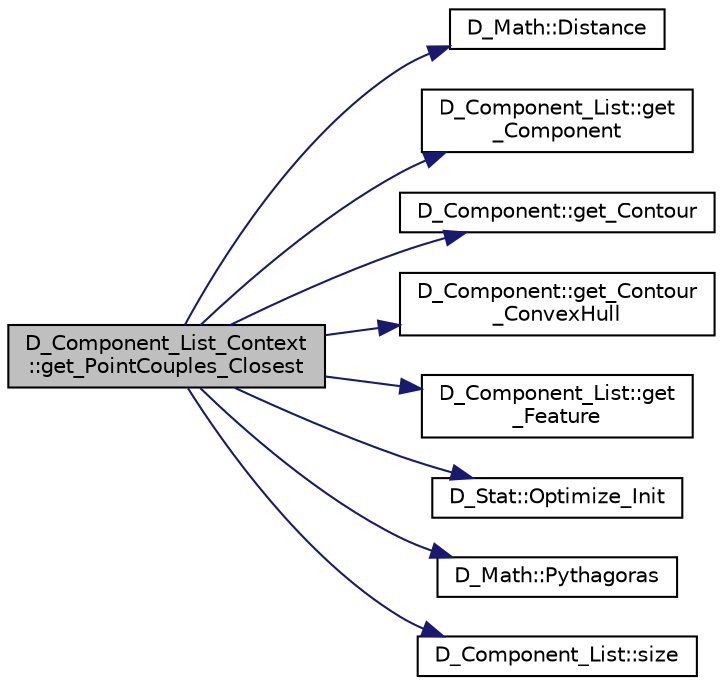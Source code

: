 digraph "D_Component_List_Context::get_PointCouples_Closest"
{
 // LATEX_PDF_SIZE
  edge [fontname="Helvetica",fontsize="10",labelfontname="Helvetica",labelfontsize="10"];
  node [fontname="Helvetica",fontsize="10",shape=record];
  rankdir="LR";
  Node1 [label="D_Component_List_Context\l::get_PointCouples_Closest",height=0.2,width=0.4,color="black", fillcolor="grey75", style="filled", fontcolor="black",tooltip=" "];
  Node1 -> Node2 [color="midnightblue",fontsize="10",style="solid",fontname="Helvetica"];
  Node2 [label="D_Math::Distance",height=0.2,width=0.4,color="black", fillcolor="white", style="filled",URL="$class_d___math.html#ad0ba92bd6d2062cf8297b14054a6da6a",tooltip=" "];
  Node1 -> Node3 [color="midnightblue",fontsize="10",style="solid",fontname="Helvetica"];
  Node3 [label="D_Component_List::get\l_Component",height=0.2,width=0.4,color="black", fillcolor="white", style="filled",URL="$class_d___component___list.html#a3b4a2ca95e800d37848edb76c18dc9cc",tooltip=" "];
  Node1 -> Node4 [color="midnightblue",fontsize="10",style="solid",fontname="Helvetica"];
  Node4 [label="D_Component::get_Contour",height=0.2,width=0.4,color="black", fillcolor="white", style="filled",URL="$class_d___component.html#af4d590e6a8f8cffb349b2726ab69125a",tooltip=" "];
  Node1 -> Node5 [color="midnightblue",fontsize="10",style="solid",fontname="Helvetica"];
  Node5 [label="D_Component::get_Contour\l_ConvexHull",height=0.2,width=0.4,color="black", fillcolor="white", style="filled",URL="$class_d___component.html#af0ecbc4d02f46e7be83664896eeb4f87",tooltip=" "];
  Node1 -> Node6 [color="midnightblue",fontsize="10",style="solid",fontname="Helvetica"];
  Node6 [label="D_Component_List::get\l_Feature",height=0.2,width=0.4,color="black", fillcolor="white", style="filled",URL="$class_d___component___list.html#ac2d0aaf98eaa50836b2b4f9e3b7097f2",tooltip=" "];
  Node1 -> Node7 [color="midnightblue",fontsize="10",style="solid",fontname="Helvetica"];
  Node7 [label="D_Stat::Optimize_Init",height=0.2,width=0.4,color="black", fillcolor="white", style="filled",URL="$class_d___stat.html#aab9e0ac401ae70feb35acfaf42144e4e",tooltip=" "];
  Node1 -> Node8 [color="midnightblue",fontsize="10",style="solid",fontname="Helvetica"];
  Node8 [label="D_Math::Pythagoras",height=0.2,width=0.4,color="black", fillcolor="white", style="filled",URL="$class_d___math.html#ab371dcece8b3a078f250e0f9d2ff5cf5",tooltip=" "];
  Node1 -> Node9 [color="midnightblue",fontsize="10",style="solid",fontname="Helvetica"];
  Node9 [label="D_Component_List::size",height=0.2,width=0.4,color="black", fillcolor="white", style="filled",URL="$class_d___component___list.html#a39d1b2ce304399503e229f83e3f4e6f4",tooltip=" "];
}
